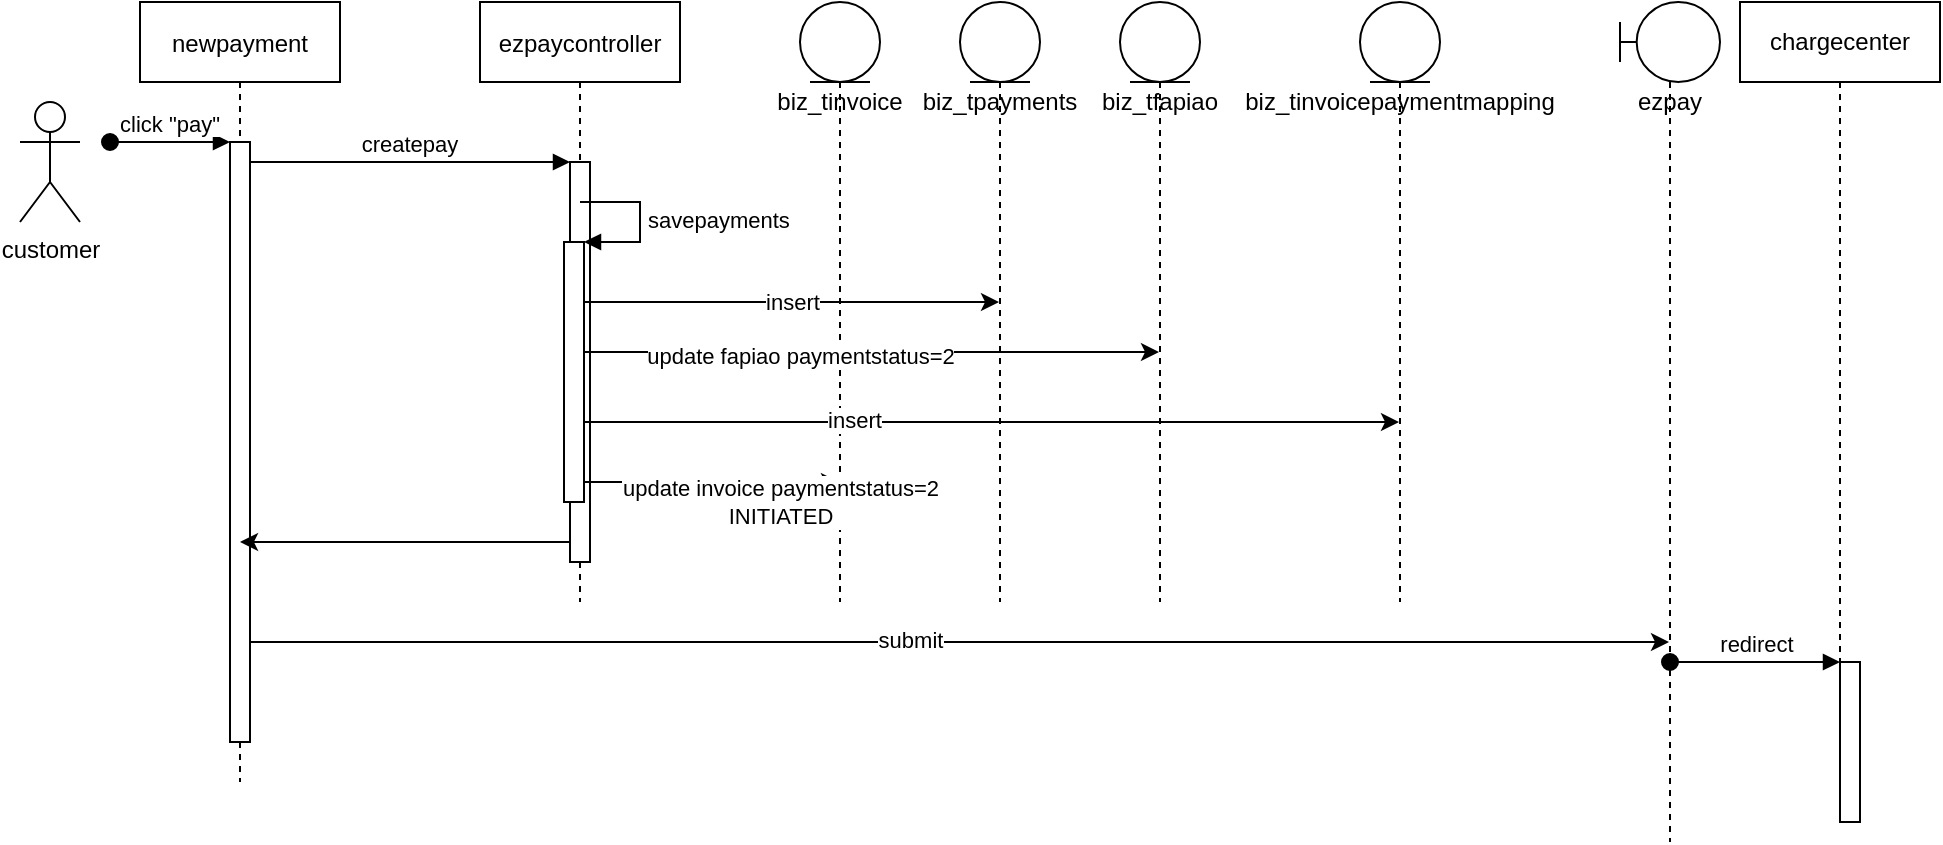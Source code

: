 <mxfile version="20.6.2" type="github">
  <diagram id="kgpKYQtTHZ0yAKxKKP6v" name="Page-1">
    <mxGraphModel dx="1182" dy="754" grid="1" gridSize="10" guides="1" tooltips="1" connect="1" arrows="1" fold="1" page="1" pageScale="1" pageWidth="850" pageHeight="1100" math="0" shadow="0">
      <root>
        <mxCell id="0" />
        <mxCell id="1" parent="0" />
        <mxCell id="lSvCyG7E1m2ItCGMphs5-1" value="newpayment" style="shape=umlLifeline;perimeter=lifelinePerimeter;container=1;collapsible=0;recursiveResize=0;rounded=0;shadow=0;strokeWidth=1;" vertex="1" parent="1">
          <mxGeometry x="130" y="80" width="100" height="390" as="geometry" />
        </mxCell>
        <mxCell id="lSvCyG7E1m2ItCGMphs5-2" value="" style="points=[];perimeter=orthogonalPerimeter;rounded=0;shadow=0;strokeWidth=1;" vertex="1" parent="lSvCyG7E1m2ItCGMphs5-1">
          <mxGeometry x="45" y="70" width="10" height="300" as="geometry" />
        </mxCell>
        <mxCell id="lSvCyG7E1m2ItCGMphs5-3" value="click &quot;pay&quot;" style="verticalAlign=bottom;startArrow=oval;endArrow=block;startSize=8;shadow=0;strokeWidth=1;" edge="1" parent="lSvCyG7E1m2ItCGMphs5-1" target="lSvCyG7E1m2ItCGMphs5-2">
          <mxGeometry relative="1" as="geometry">
            <mxPoint x="-15" y="70" as="sourcePoint" />
          </mxGeometry>
        </mxCell>
        <mxCell id="lSvCyG7E1m2ItCGMphs5-4" value="ezpaycontroller" style="shape=umlLifeline;perimeter=lifelinePerimeter;container=1;collapsible=0;recursiveResize=0;rounded=0;shadow=0;strokeWidth=1;" vertex="1" parent="1">
          <mxGeometry x="300" y="80" width="100" height="300" as="geometry" />
        </mxCell>
        <mxCell id="lSvCyG7E1m2ItCGMphs5-5" value="" style="points=[];perimeter=orthogonalPerimeter;rounded=0;shadow=0;strokeWidth=1;" vertex="1" parent="lSvCyG7E1m2ItCGMphs5-4">
          <mxGeometry x="45" y="80" width="10" height="200" as="geometry" />
        </mxCell>
        <mxCell id="lSvCyG7E1m2ItCGMphs5-6" value="" style="html=1;points=[];perimeter=orthogonalPerimeter;" vertex="1" parent="lSvCyG7E1m2ItCGMphs5-4">
          <mxGeometry x="42" y="120" width="10" height="130" as="geometry" />
        </mxCell>
        <mxCell id="lSvCyG7E1m2ItCGMphs5-7" value="savepayments" style="edgeStyle=orthogonalEdgeStyle;html=1;align=left;spacingLeft=2;endArrow=block;rounded=0;entryX=1;entryY=0;" edge="1" parent="lSvCyG7E1m2ItCGMphs5-4" target="lSvCyG7E1m2ItCGMphs5-6">
          <mxGeometry relative="1" as="geometry">
            <mxPoint x="50" y="100" as="sourcePoint" />
            <Array as="points">
              <mxPoint x="80" y="100" />
            </Array>
          </mxGeometry>
        </mxCell>
        <mxCell id="lSvCyG7E1m2ItCGMphs5-8" value="createpay" style="verticalAlign=bottom;endArrow=block;entryX=0;entryY=0;shadow=0;strokeWidth=1;" edge="1" parent="1" source="lSvCyG7E1m2ItCGMphs5-2" target="lSvCyG7E1m2ItCGMphs5-5">
          <mxGeometry relative="1" as="geometry">
            <mxPoint x="275" y="160" as="sourcePoint" />
          </mxGeometry>
        </mxCell>
        <mxCell id="lSvCyG7E1m2ItCGMphs5-9" value="customer" style="shape=umlActor;verticalLabelPosition=bottom;verticalAlign=top;html=1;" vertex="1" parent="1">
          <mxGeometry x="70" y="130" width="30" height="60" as="geometry" />
        </mxCell>
        <mxCell id="lSvCyG7E1m2ItCGMphs5-10" value="biz_tpayments" style="shape=umlLifeline;participant=umlEntity;perimeter=lifelinePerimeter;whiteSpace=wrap;html=1;container=1;collapsible=0;recursiveResize=0;verticalAlign=top;spacingTop=36;outlineConnect=0;" vertex="1" parent="1">
          <mxGeometry x="540" y="80" width="40" height="300" as="geometry" />
        </mxCell>
        <mxCell id="lSvCyG7E1m2ItCGMphs5-11" value="biz_tfapiao" style="shape=umlLifeline;participant=umlEntity;perimeter=lifelinePerimeter;whiteSpace=wrap;html=1;container=1;collapsible=0;recursiveResize=0;verticalAlign=top;spacingTop=36;outlineConnect=0;" vertex="1" parent="1">
          <mxGeometry x="620" y="80" width="40" height="300" as="geometry" />
        </mxCell>
        <mxCell id="lSvCyG7E1m2ItCGMphs5-12" value="biz_tinvoicepaymentmapping" style="shape=umlLifeline;participant=umlEntity;perimeter=lifelinePerimeter;whiteSpace=wrap;html=1;container=1;collapsible=0;recursiveResize=0;verticalAlign=top;spacingTop=36;outlineConnect=0;" vertex="1" parent="1">
          <mxGeometry x="740" y="80" width="40" height="300" as="geometry" />
        </mxCell>
        <mxCell id="lSvCyG7E1m2ItCGMphs5-13" value="biz_tinvoice" style="shape=umlLifeline;participant=umlEntity;perimeter=lifelinePerimeter;whiteSpace=wrap;html=1;container=1;collapsible=0;recursiveResize=0;verticalAlign=top;spacingTop=36;outlineConnect=0;" vertex="1" parent="1">
          <mxGeometry x="460" y="80" width="40" height="300" as="geometry" />
        </mxCell>
        <mxCell id="lSvCyG7E1m2ItCGMphs5-14" value="insert" style="edgeStyle=orthogonalEdgeStyle;rounded=0;orthogonalLoop=1;jettySize=auto;html=1;" edge="1" parent="1" source="lSvCyG7E1m2ItCGMphs5-6" target="lSvCyG7E1m2ItCGMphs5-10">
          <mxGeometry relative="1" as="geometry">
            <Array as="points">
              <mxPoint x="410" y="230" />
              <mxPoint x="410" y="230" />
            </Array>
          </mxGeometry>
        </mxCell>
        <mxCell id="lSvCyG7E1m2ItCGMphs5-15" style="edgeStyle=orthogonalEdgeStyle;rounded=0;orthogonalLoop=1;jettySize=auto;html=1;" edge="1" parent="1" source="lSvCyG7E1m2ItCGMphs5-6" target="lSvCyG7E1m2ItCGMphs5-11">
          <mxGeometry relative="1" as="geometry">
            <Array as="points">
              <mxPoint x="560" y="255" />
              <mxPoint x="560" y="255" />
            </Array>
          </mxGeometry>
        </mxCell>
        <mxCell id="lSvCyG7E1m2ItCGMphs5-16" value="update fapiao paymentstatus=2" style="edgeLabel;html=1;align=center;verticalAlign=middle;resizable=0;points=[];" vertex="1" connectable="0" parent="lSvCyG7E1m2ItCGMphs5-15">
          <mxGeometry x="-0.388" y="-2" relative="1" as="geometry">
            <mxPoint x="20" as="offset" />
          </mxGeometry>
        </mxCell>
        <mxCell id="lSvCyG7E1m2ItCGMphs5-17" style="edgeStyle=orthogonalEdgeStyle;rounded=0;orthogonalLoop=1;jettySize=auto;html=1;" edge="1" parent="1" source="lSvCyG7E1m2ItCGMphs5-6" target="lSvCyG7E1m2ItCGMphs5-12">
          <mxGeometry relative="1" as="geometry">
            <Array as="points">
              <mxPoint x="430" y="290" />
              <mxPoint x="430" y="290" />
            </Array>
          </mxGeometry>
        </mxCell>
        <mxCell id="lSvCyG7E1m2ItCGMphs5-18" value="insert" style="edgeLabel;html=1;align=center;verticalAlign=middle;resizable=0;points=[];" vertex="1" connectable="0" parent="lSvCyG7E1m2ItCGMphs5-17">
          <mxGeometry x="-0.341" y="1" relative="1" as="geometry">
            <mxPoint as="offset" />
          </mxGeometry>
        </mxCell>
        <mxCell id="lSvCyG7E1m2ItCGMphs5-19" value="update invoice paymentstatus=2&lt;br&gt;&lt;span style=&quot;font-size: 11px;&quot;&gt;INITIATED&lt;/span&gt;" style="edgeStyle=orthogonalEdgeStyle;rounded=0;orthogonalLoop=1;jettySize=auto;html=1;" edge="1" parent="1" source="lSvCyG7E1m2ItCGMphs5-6" target="lSvCyG7E1m2ItCGMphs5-13">
          <mxGeometry x="0.537" y="-10" relative="1" as="geometry">
            <Array as="points">
              <mxPoint x="420" y="320" />
              <mxPoint x="420" y="320" />
            </Array>
            <mxPoint as="offset" />
          </mxGeometry>
        </mxCell>
        <mxCell id="lSvCyG7E1m2ItCGMphs5-20" style="edgeStyle=orthogonalEdgeStyle;rounded=0;orthogonalLoop=1;jettySize=auto;html=1;" edge="1" parent="1" source="lSvCyG7E1m2ItCGMphs5-5" target="lSvCyG7E1m2ItCGMphs5-1">
          <mxGeometry relative="1" as="geometry">
            <Array as="points">
              <mxPoint x="250" y="350" />
              <mxPoint x="250" y="350" />
            </Array>
          </mxGeometry>
        </mxCell>
        <mxCell id="lSvCyG7E1m2ItCGMphs5-21" value="ezpay" style="shape=umlLifeline;participant=umlBoundary;perimeter=lifelinePerimeter;whiteSpace=wrap;html=1;container=1;collapsible=0;recursiveResize=0;verticalAlign=top;spacingTop=36;outlineConnect=0;" vertex="1" parent="1">
          <mxGeometry x="870" y="80" width="50" height="420" as="geometry" />
        </mxCell>
        <mxCell id="lSvCyG7E1m2ItCGMphs5-22" value="chargecenter" style="shape=umlLifeline;perimeter=lifelinePerimeter;whiteSpace=wrap;html=1;container=1;collapsible=0;recursiveResize=0;outlineConnect=0;" vertex="1" parent="1">
          <mxGeometry x="930" y="80" width="100" height="410" as="geometry" />
        </mxCell>
        <mxCell id="lSvCyG7E1m2ItCGMphs5-23" value="" style="html=1;points=[];perimeter=orthogonalPerimeter;" vertex="1" parent="lSvCyG7E1m2ItCGMphs5-22">
          <mxGeometry x="50" y="330" width="10" height="80" as="geometry" />
        </mxCell>
        <mxCell id="lSvCyG7E1m2ItCGMphs5-24" style="edgeStyle=orthogonalEdgeStyle;rounded=0;orthogonalLoop=1;jettySize=auto;html=1;" edge="1" parent="1" source="lSvCyG7E1m2ItCGMphs5-2" target="lSvCyG7E1m2ItCGMphs5-21">
          <mxGeometry relative="1" as="geometry">
            <Array as="points">
              <mxPoint x="350" y="400" />
              <mxPoint x="350" y="400" />
            </Array>
          </mxGeometry>
        </mxCell>
        <mxCell id="lSvCyG7E1m2ItCGMphs5-25" value="submit" style="edgeLabel;html=1;align=center;verticalAlign=middle;resizable=0;points=[];" vertex="1" connectable="0" parent="lSvCyG7E1m2ItCGMphs5-24">
          <mxGeometry x="-0.07" y="1" relative="1" as="geometry">
            <mxPoint as="offset" />
          </mxGeometry>
        </mxCell>
        <mxCell id="lSvCyG7E1m2ItCGMphs5-26" value="redirect" style="html=1;verticalAlign=bottom;startArrow=oval;endArrow=block;startSize=8;rounded=0;" edge="1" parent="1" source="lSvCyG7E1m2ItCGMphs5-21" target="lSvCyG7E1m2ItCGMphs5-23">
          <mxGeometry relative="1" as="geometry">
            <mxPoint x="910" y="410" as="sourcePoint" />
          </mxGeometry>
        </mxCell>
      </root>
    </mxGraphModel>
  </diagram>
</mxfile>
